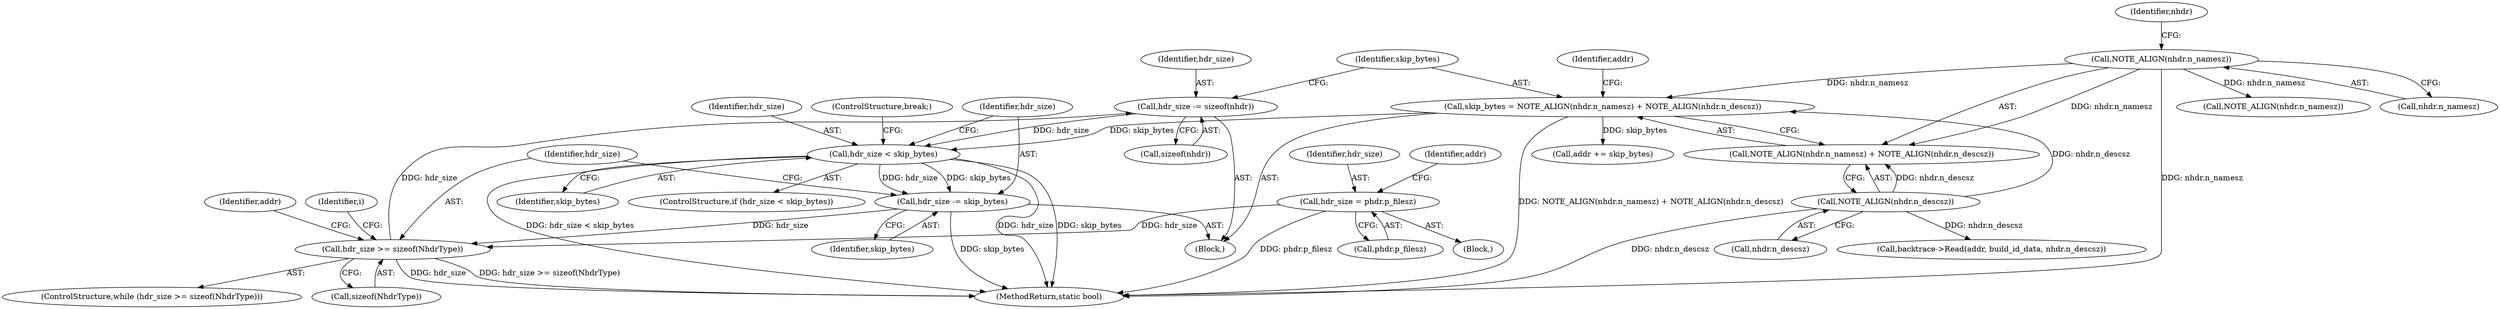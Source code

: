 digraph "0_Android_d917514bd6b270df431ea4e781a865764d406120@API" {
"1000294" [label="(Call,hdr_size -= sizeof(nhdr))"];
"1000200" [label="(Call,hdr_size >= sizeof(NhdrType))"];
"1000186" [label="(Call,hdr_size = phdr.p_filesz)"];
"1000319" [label="(Call,hdr_size -= skip_bytes)"];
"1000314" [label="(Call,hdr_size < skip_bytes)"];
"1000294" [label="(Call,hdr_size -= sizeof(nhdr))"];
"1000299" [label="(Call,skip_bytes = NOTE_ALIGN(nhdr.n_namesz) + NOTE_ALIGN(nhdr.n_descsz))"];
"1000302" [label="(Call,NOTE_ALIGN(nhdr.n_namesz))"];
"1000306" [label="(Call,NOTE_ALIGN(nhdr.n_descsz))"];
"1000201" [label="(Identifier,hdr_size)"];
"1000306" [label="(Call,NOTE_ALIGN(nhdr.n_descsz))"];
"1000316" [label="(Identifier,skip_bytes)"];
"1000315" [label="(Identifier,hdr_size)"];
"1000234" [label="(Call,NOTE_ALIGN(nhdr.n_namesz))"];
"1000193" [label="(Identifier,addr)"];
"1000321" [label="(Identifier,skip_bytes)"];
"1000318" [label="(ControlStructure,break;)"];
"1000256" [label="(Call,backtrace->Read(addr, build_id_data, nhdr.n_descsz))"];
"1000296" [label="(Call,sizeof(nhdr))"];
"1000294" [label="(Call,hdr_size -= sizeof(nhdr))"];
"1000320" [label="(Identifier,hdr_size)"];
"1000302" [label="(Call,NOTE_ALIGN(nhdr.n_namesz))"];
"1000293" [label="(Block,)"];
"1000301" [label="(Call,NOTE_ALIGN(nhdr.n_namesz) + NOTE_ALIGN(nhdr.n_descsz))"];
"1000307" [label="(Call,nhdr.n_descsz)"];
"1000311" [label="(Identifier,addr)"];
"1000202" [label="(Call,sizeof(NhdrType))"];
"1000209" [label="(Identifier,addr)"];
"1000187" [label="(Identifier,hdr_size)"];
"1000200" [label="(Call,hdr_size >= sizeof(NhdrType))"];
"1000299" [label="(Call,skip_bytes = NOTE_ALIGN(nhdr.n_namesz) + NOTE_ALIGN(nhdr.n_descsz))"];
"1000313" [label="(ControlStructure,if (hdr_size < skip_bytes))"];
"1000324" [label="(MethodReturn,static bool)"];
"1000308" [label="(Identifier,nhdr)"];
"1000186" [label="(Call,hdr_size = phdr.p_filesz)"];
"1000295" [label="(Identifier,hdr_size)"];
"1000150" [label="(Identifier,i)"];
"1000199" [label="(ControlStructure,while (hdr_size >= sizeof(NhdrType)))"];
"1000319" [label="(Call,hdr_size -= skip_bytes)"];
"1000310" [label="(Call,addr += skip_bytes)"];
"1000303" [label="(Call,nhdr.n_namesz)"];
"1000184" [label="(Block,)"];
"1000314" [label="(Call,hdr_size < skip_bytes)"];
"1000188" [label="(Call,phdr.p_filesz)"];
"1000300" [label="(Identifier,skip_bytes)"];
"1000294" -> "1000293"  [label="AST: "];
"1000294" -> "1000296"  [label="CFG: "];
"1000295" -> "1000294"  [label="AST: "];
"1000296" -> "1000294"  [label="AST: "];
"1000300" -> "1000294"  [label="CFG: "];
"1000200" -> "1000294"  [label="DDG: hdr_size"];
"1000294" -> "1000314"  [label="DDG: hdr_size"];
"1000200" -> "1000199"  [label="AST: "];
"1000200" -> "1000202"  [label="CFG: "];
"1000201" -> "1000200"  [label="AST: "];
"1000202" -> "1000200"  [label="AST: "];
"1000209" -> "1000200"  [label="CFG: "];
"1000150" -> "1000200"  [label="CFG: "];
"1000200" -> "1000324"  [label="DDG: hdr_size"];
"1000200" -> "1000324"  [label="DDG: hdr_size >= sizeof(NhdrType)"];
"1000186" -> "1000200"  [label="DDG: hdr_size"];
"1000319" -> "1000200"  [label="DDG: hdr_size"];
"1000186" -> "1000184"  [label="AST: "];
"1000186" -> "1000188"  [label="CFG: "];
"1000187" -> "1000186"  [label="AST: "];
"1000188" -> "1000186"  [label="AST: "];
"1000193" -> "1000186"  [label="CFG: "];
"1000186" -> "1000324"  [label="DDG: phdr.p_filesz"];
"1000319" -> "1000293"  [label="AST: "];
"1000319" -> "1000321"  [label="CFG: "];
"1000320" -> "1000319"  [label="AST: "];
"1000321" -> "1000319"  [label="AST: "];
"1000201" -> "1000319"  [label="CFG: "];
"1000319" -> "1000324"  [label="DDG: skip_bytes"];
"1000314" -> "1000319"  [label="DDG: skip_bytes"];
"1000314" -> "1000319"  [label="DDG: hdr_size"];
"1000314" -> "1000313"  [label="AST: "];
"1000314" -> "1000316"  [label="CFG: "];
"1000315" -> "1000314"  [label="AST: "];
"1000316" -> "1000314"  [label="AST: "];
"1000318" -> "1000314"  [label="CFG: "];
"1000320" -> "1000314"  [label="CFG: "];
"1000314" -> "1000324"  [label="DDG: hdr_size"];
"1000314" -> "1000324"  [label="DDG: skip_bytes"];
"1000314" -> "1000324"  [label="DDG: hdr_size < skip_bytes"];
"1000299" -> "1000314"  [label="DDG: skip_bytes"];
"1000299" -> "1000293"  [label="AST: "];
"1000299" -> "1000301"  [label="CFG: "];
"1000300" -> "1000299"  [label="AST: "];
"1000301" -> "1000299"  [label="AST: "];
"1000311" -> "1000299"  [label="CFG: "];
"1000299" -> "1000324"  [label="DDG: NOTE_ALIGN(nhdr.n_namesz) + NOTE_ALIGN(nhdr.n_descsz)"];
"1000302" -> "1000299"  [label="DDG: nhdr.n_namesz"];
"1000306" -> "1000299"  [label="DDG: nhdr.n_descsz"];
"1000299" -> "1000310"  [label="DDG: skip_bytes"];
"1000302" -> "1000301"  [label="AST: "];
"1000302" -> "1000303"  [label="CFG: "];
"1000303" -> "1000302"  [label="AST: "];
"1000308" -> "1000302"  [label="CFG: "];
"1000302" -> "1000324"  [label="DDG: nhdr.n_namesz"];
"1000302" -> "1000234"  [label="DDG: nhdr.n_namesz"];
"1000302" -> "1000301"  [label="DDG: nhdr.n_namesz"];
"1000306" -> "1000301"  [label="AST: "];
"1000306" -> "1000307"  [label="CFG: "];
"1000307" -> "1000306"  [label="AST: "];
"1000301" -> "1000306"  [label="CFG: "];
"1000306" -> "1000324"  [label="DDG: nhdr.n_descsz"];
"1000306" -> "1000256"  [label="DDG: nhdr.n_descsz"];
"1000306" -> "1000301"  [label="DDG: nhdr.n_descsz"];
}
